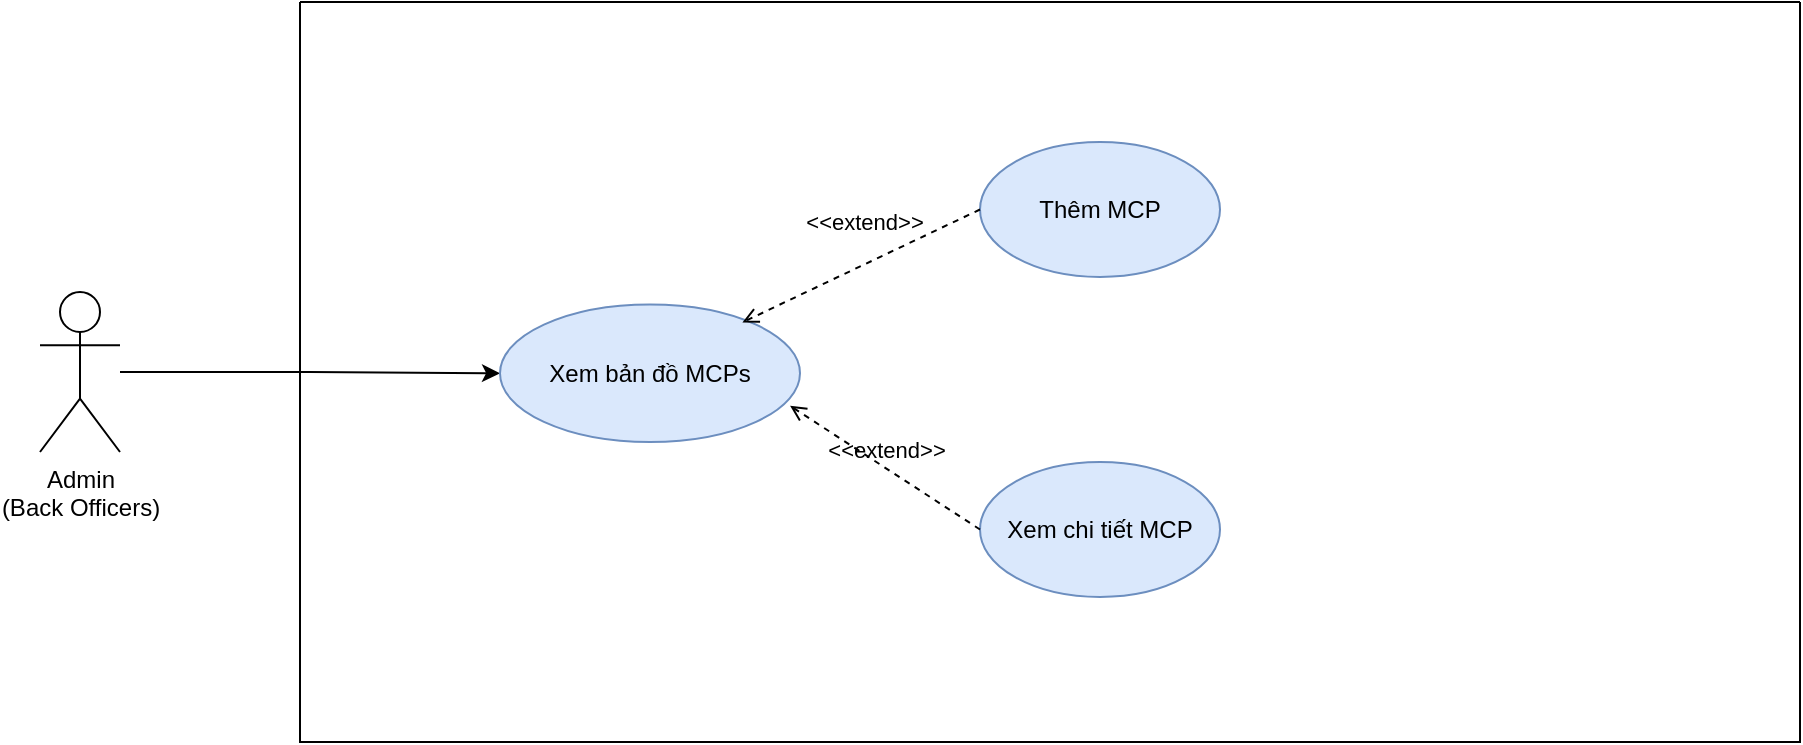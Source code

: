 <mxfile version="20.4.1" type="github">
  <diagram id="1NlrqmPQtSfT7t5A2JpJ" name="Page-1">
    <mxGraphModel dx="868" dy="474" grid="1" gridSize="10" guides="1" tooltips="1" connect="1" arrows="1" fold="1" page="1" pageScale="1" pageWidth="850" pageHeight="1100" math="0" shadow="0">
      <root>
        <mxCell id="0" />
        <mxCell id="1" parent="0" />
        <mxCell id="sFCo0kN8OgBMSaUkiHHt-24" style="edgeStyle=orthogonalEdgeStyle;rounded=0;orthogonalLoop=1;jettySize=auto;html=1;entryX=0;entryY=0.5;entryDx=0;entryDy=0;" parent="1" source="sFCo0kN8OgBMSaUkiHHt-5" target="sFCo0kN8OgBMSaUkiHHt-30" edge="1">
          <mxGeometry relative="1" as="geometry">
            <mxPoint x="290" y="195" as="targetPoint" />
          </mxGeometry>
        </mxCell>
        <mxCell id="sFCo0kN8OgBMSaUkiHHt-5" value="Admin&lt;br&gt;(Back Officers)" style="shape=umlActor;verticalLabelPosition=bottom;verticalAlign=top;html=1;" parent="1" vertex="1">
          <mxGeometry x="30" y="155" width="40" height="80" as="geometry" />
        </mxCell>
        <mxCell id="sFCo0kN8OgBMSaUkiHHt-10" value="" style="swimlane;startSize=0;" parent="1" vertex="1">
          <mxGeometry x="160" y="10" width="750" height="370" as="geometry" />
        </mxCell>
        <mxCell id="sFCo0kN8OgBMSaUkiHHt-30" value="Xem bản đồ MCPs" style="ellipse;whiteSpace=wrap;html=1;fillColor=#dae8fc;strokeColor=#6c8ebf;" parent="sFCo0kN8OgBMSaUkiHHt-10" vertex="1">
          <mxGeometry x="100" y="151.25" width="150" height="68.75" as="geometry" />
        </mxCell>
        <mxCell id="SO7cAKW9KonveTo94NkP-1" value="Thêm MCP" style="ellipse;whiteSpace=wrap;html=1;fillColor=#dae8fc;strokeColor=#6c8ebf;" parent="sFCo0kN8OgBMSaUkiHHt-10" vertex="1">
          <mxGeometry x="340" y="70" width="120" height="67.5" as="geometry" />
        </mxCell>
        <mxCell id="SO7cAKW9KonveTo94NkP-2" value="&amp;lt;&amp;lt;extend&amp;gt;&amp;gt;" style="html=1;verticalAlign=bottom;labelBackgroundColor=none;endArrow=open;endFill=0;dashed=1;exitX=0;exitY=0.5;exitDx=0;exitDy=0;entryX=0.808;entryY=0.13;entryDx=0;entryDy=0;entryPerimeter=0;" parent="sFCo0kN8OgBMSaUkiHHt-10" source="SO7cAKW9KonveTo94NkP-1" target="sFCo0kN8OgBMSaUkiHHt-30" edge="1">
          <mxGeometry x="-0.106" y="-11" width="160" relative="1" as="geometry">
            <mxPoint x="350" y="383.75" as="sourcePoint" />
            <mxPoint x="223.96" y="371.985" as="targetPoint" />
            <mxPoint as="offset" />
          </mxGeometry>
        </mxCell>
        <mxCell id="wR0uA2lKzkptxAuWz9a4-1" value="Xem chi tiết MCP" style="ellipse;whiteSpace=wrap;html=1;fillColor=#dae8fc;strokeColor=#6c8ebf;" parent="sFCo0kN8OgBMSaUkiHHt-10" vertex="1">
          <mxGeometry x="340" y="230" width="120" height="67.5" as="geometry" />
        </mxCell>
        <mxCell id="wR0uA2lKzkptxAuWz9a4-2" value="&amp;lt;&amp;lt;extend&amp;gt;&amp;gt;" style="html=1;verticalAlign=bottom;labelBackgroundColor=none;endArrow=open;endFill=0;dashed=1;exitX=0;exitY=0.5;exitDx=0;exitDy=0;entryX=0.967;entryY=0.737;entryDx=0;entryDy=0;entryPerimeter=0;" parent="sFCo0kN8OgBMSaUkiHHt-10" source="wR0uA2lKzkptxAuWz9a4-1" target="sFCo0kN8OgBMSaUkiHHt-30" edge="1">
          <mxGeometry width="160" relative="1" as="geometry">
            <mxPoint x="490.0" y="73.75" as="sourcePoint" />
            <mxPoint x="452.689" y="171.284" as="targetPoint" />
          </mxGeometry>
        </mxCell>
      </root>
    </mxGraphModel>
  </diagram>
</mxfile>
